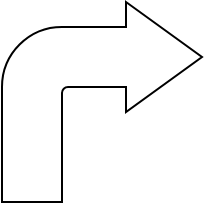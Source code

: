 <mxfile version="14.8.0" type="github">
  <diagram id="lk8hHiPO_5pnb99RpK4g" name="Page-1">
    <mxGraphModel dx="1038" dy="588" grid="1" gridSize="10" guides="1" tooltips="1" connect="1" arrows="1" fold="1" page="1" pageScale="1" pageWidth="827" pageHeight="1169" math="0" shadow="0">
      <root>
        <mxCell id="0" />
        <mxCell id="1" parent="0" />
        <mxCell id="LoDDy4xPHB89lwJeXL33-27" value="" style="html=1;shadow=0;dashed=0;align=center;verticalAlign=middle;shape=mxgraph.arrows2.bendArrow;dy=15;dx=38;notch=0;arrowHead=55;rounded=1;" vertex="1" parent="1">
          <mxGeometry x="300" y="130" width="100" height="100" as="geometry" />
        </mxCell>
      </root>
    </mxGraphModel>
  </diagram>
</mxfile>

